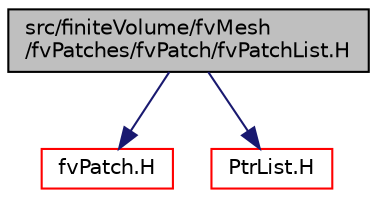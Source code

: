 digraph "src/finiteVolume/fvMesh/fvPatches/fvPatch/fvPatchList.H"
{
  bgcolor="transparent";
  edge [fontname="Helvetica",fontsize="10",labelfontname="Helvetica",labelfontsize="10"];
  node [fontname="Helvetica",fontsize="10",shape=record];
  Node1 [label="src/finiteVolume/fvMesh\l/fvPatches/fvPatch/fvPatchList.H",height=0.2,width=0.4,color="black", fillcolor="grey75", style="filled", fontcolor="black"];
  Node1 -> Node2 [color="midnightblue",fontsize="10",style="solid",fontname="Helvetica"];
  Node2 [label="fvPatch.H",height=0.2,width=0.4,color="red",URL="$a06086.html"];
  Node1 -> Node3 [color="midnightblue",fontsize="10",style="solid",fontname="Helvetica"];
  Node3 [label="PtrList.H",height=0.2,width=0.4,color="red",URL="$a07818.html"];
}
